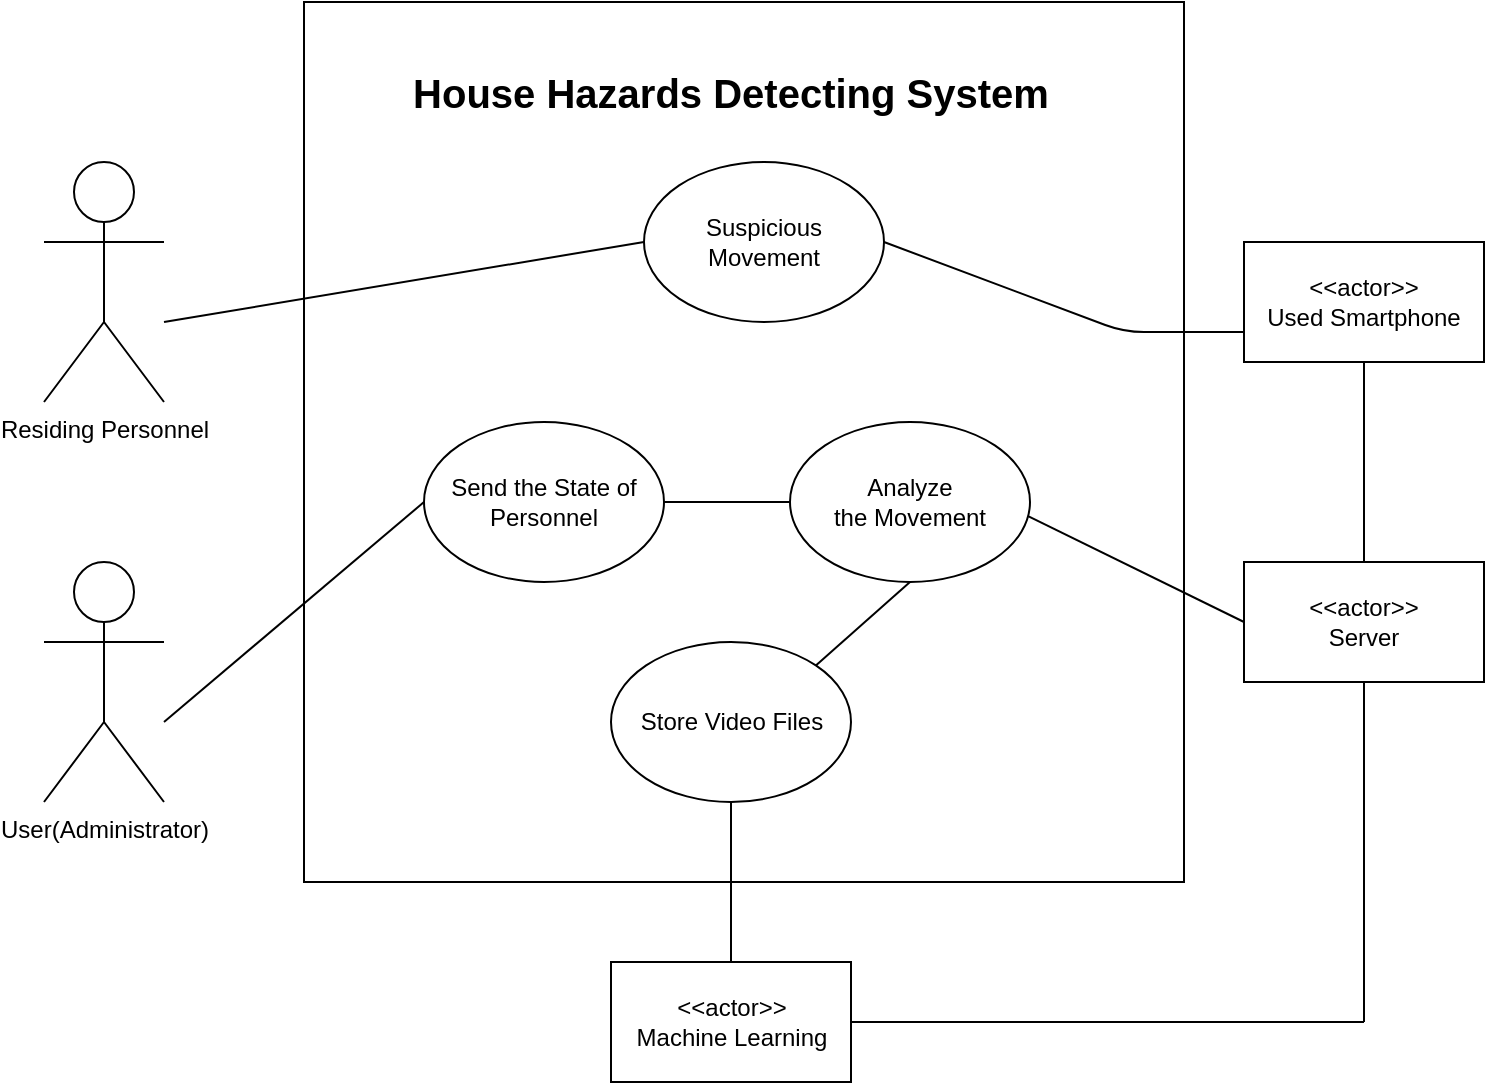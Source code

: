 <mxfile version="10.4.9" type="github"><diagram id="m-Gi7O06_4_BMmox4LSl" name="Page-1"><mxGraphModel dx="1010" dy="579" grid="1" gridSize="10" guides="1" tooltips="1" connect="1" arrows="1" fold="1" page="1" pageScale="1" pageWidth="827" pageHeight="1169" math="0" shadow="0"><root><mxCell id="0"/><mxCell id="1" parent="0"/><mxCell id="2wDLabqYy3lbjl5FjD-1-1" value="" style="rounded=0;whiteSpace=wrap;html=1;" parent="1" vertex="1"><mxGeometry x="170" y="160" width="440" height="440" as="geometry"/></mxCell><mxCell id="2wDLabqYy3lbjl5FjD-1-3" value="User(Administrator)" style="shape=umlActor;verticalLabelPosition=bottom;labelBackgroundColor=#ffffff;verticalAlign=top;html=1;outlineConnect=0;" parent="1" vertex="1"><mxGeometry x="40" y="440" width="60" height="120" as="geometry"/></mxCell><mxCell id="2wDLabqYy3lbjl5FjD-1-5" value="Residing Personnel" style="shape=umlActor;verticalLabelPosition=bottom;labelBackgroundColor=#ffffff;verticalAlign=top;html=1;outlineConnect=0;" parent="1" vertex="1"><mxGeometry x="40" y="240" width="60" height="120" as="geometry"/></mxCell><mxCell id="2wDLabqYy3lbjl5FjD-1-8" value="&lt;b&gt;&lt;font style=&quot;font-size: 20px&quot;&gt;House Hazards Detecting System&lt;/font&gt;&lt;/b&gt;" style="text;html=1;strokeColor=none;fillColor=none;align=center;verticalAlign=middle;whiteSpace=wrap;rounded=0;" parent="1" vertex="1"><mxGeometry x="177" y="170" width="413" height="70" as="geometry"/></mxCell><mxCell id="2wDLabqYy3lbjl5FjD-1-10" value="&lt;div&gt;Suspicious &lt;br&gt;&lt;/div&gt;&lt;div&gt;Movement&lt;/div&gt;" style="ellipse;whiteSpace=wrap;html=1;" parent="1" vertex="1"><mxGeometry x="340" y="240" width="120" height="80" as="geometry"/></mxCell><mxCell id="2wDLabqYy3lbjl5FjD-1-11" value="&lt;div&gt;&amp;lt;&amp;lt;actor&amp;gt;&amp;gt;&lt;br&gt;&lt;/div&gt;&lt;div&gt;Used Smartphone&lt;/div&gt;" style="rounded=0;whiteSpace=wrap;html=1;" parent="1" vertex="1"><mxGeometry x="640" y="280" width="120" height="60" as="geometry"/></mxCell><mxCell id="2wDLabqYy3lbjl5FjD-1-12" value="&lt;div&gt;&amp;lt;&amp;lt;actor&amp;gt;&amp;gt;&lt;/div&gt;&lt;div&gt;Server&lt;br&gt;&lt;/div&gt;" style="rounded=0;whiteSpace=wrap;html=1;" parent="1" vertex="1"><mxGeometry x="640" y="440" width="120" height="60" as="geometry"/></mxCell><mxCell id="2wDLabqYy3lbjl5FjD-1-13" value="Send the State of Personnel" style="ellipse;whiteSpace=wrap;html=1;" parent="1" vertex="1"><mxGeometry x="230" y="370" width="120" height="80" as="geometry"/></mxCell><mxCell id="2wDLabqYy3lbjl5FjD-1-14" value="Store Video Files" style="ellipse;whiteSpace=wrap;html=1;" parent="1" vertex="1"><mxGeometry x="323.5" y="480" width="120" height="80" as="geometry"/></mxCell><mxCell id="2wDLabqYy3lbjl5FjD-1-15" value="&lt;div&gt;Analyze &lt;br&gt;&lt;/div&gt;&lt;div&gt;the Movement&lt;/div&gt;" style="ellipse;whiteSpace=wrap;html=1;" parent="1" vertex="1"><mxGeometry x="413" y="370" width="120" height="80" as="geometry"/></mxCell><mxCell id="snqNHFd14id_Ck7y07m7-1" value="&lt;div&gt;&amp;lt;&amp;lt;actor&amp;gt;&amp;gt;&lt;/div&gt;&lt;div&gt;Machine Learning&lt;br&gt;&lt;/div&gt;" style="rounded=0;whiteSpace=wrap;html=1;" parent="1" vertex="1"><mxGeometry x="323.5" y="640" width="120" height="60" as="geometry"/></mxCell><mxCell id="RGpSP3jqcTiyR8mk5T48-1" value="" style="endArrow=none;html=1;entryX=0;entryY=0.5;entryDx=0;entryDy=0;" edge="1" parent="1" target="2wDLabqYy3lbjl5FjD-1-10"><mxGeometry width="50" height="50" relative="1" as="geometry"><mxPoint x="100" y="320" as="sourcePoint"/><mxPoint x="195" y="285" as="targetPoint"/></mxGeometry></mxCell><mxCell id="RGpSP3jqcTiyR8mk5T48-3" value="" style="endArrow=none;html=1;exitX=1;exitY=0.5;exitDx=0;exitDy=0;entryX=0;entryY=0.75;entryDx=0;entryDy=0;" edge="1" parent="1" source="2wDLabqYy3lbjl5FjD-1-10" target="2wDLabqYy3lbjl5FjD-1-11"><mxGeometry width="50" height="50" relative="1" as="geometry"><mxPoint x="470" y="300" as="sourcePoint"/><mxPoint x="520" y="250" as="targetPoint"/><Array as="points"><mxPoint x="580" y="325"/></Array></mxGeometry></mxCell><mxCell id="RGpSP3jqcTiyR8mk5T48-4" value="" style="endArrow=none;html=1;entryX=0.5;entryY=1;entryDx=0;entryDy=0;exitX=0.5;exitY=0;exitDx=0;exitDy=0;" edge="1" parent="1" source="2wDLabqYy3lbjl5FjD-1-12" target="2wDLabqYy3lbjl5FjD-1-11"><mxGeometry width="50" height="50" relative="1" as="geometry"><mxPoint x="670" y="405" as="sourcePoint"/><mxPoint x="720" y="355" as="targetPoint"/></mxGeometry></mxCell><mxCell id="RGpSP3jqcTiyR8mk5T48-5" value="" style="endArrow=none;html=1;entryX=0;entryY=0.5;entryDx=0;entryDy=0;exitX=0.992;exitY=0.588;exitDx=0;exitDy=0;exitPerimeter=0;" edge="1" parent="1" source="2wDLabqYy3lbjl5FjD-1-15" target="2wDLabqYy3lbjl5FjD-1-12"><mxGeometry width="50" height="50" relative="1" as="geometry"><mxPoint x="533" y="505" as="sourcePoint"/><mxPoint x="583" y="455" as="targetPoint"/></mxGeometry></mxCell><mxCell id="RGpSP3jqcTiyR8mk5T48-6" value="" style="endArrow=none;html=1;entryX=0;entryY=0.5;entryDx=0;entryDy=0;exitX=1;exitY=0.5;exitDx=0;exitDy=0;" edge="1" parent="1" source="2wDLabqYy3lbjl5FjD-1-13" target="2wDLabqYy3lbjl5FjD-1-15"><mxGeometry width="50" height="50" relative="1" as="geometry"><mxPoint x="356.5" y="440" as="sourcePoint"/><mxPoint x="406.5" y="390" as="targetPoint"/></mxGeometry></mxCell><mxCell id="RGpSP3jqcTiyR8mk5T48-7" value="" style="endArrow=none;html=1;entryX=0;entryY=0.5;entryDx=0;entryDy=0;" edge="1" parent="1" target="2wDLabqYy3lbjl5FjD-1-13"><mxGeometry width="50" height="50" relative="1" as="geometry"><mxPoint x="100" y="520" as="sourcePoint"/><mxPoint x="150" y="470" as="targetPoint"/></mxGeometry></mxCell><mxCell id="RGpSP3jqcTiyR8mk5T48-8" value="" style="endArrow=none;html=1;entryX=0.5;entryY=0;entryDx=0;entryDy=0;exitX=0.5;exitY=1;exitDx=0;exitDy=0;" edge="1" parent="1" source="2wDLabqYy3lbjl5FjD-1-14" target="snqNHFd14id_Ck7y07m7-1"><mxGeometry width="50" height="50" relative="1" as="geometry"><mxPoint x="20" y="770" as="sourcePoint"/><mxPoint x="70" y="720" as="targetPoint"/></mxGeometry></mxCell><mxCell id="RGpSP3jqcTiyR8mk5T48-9" value="" style="endArrow=none;html=1;entryX=0.5;entryY=1;entryDx=0;entryDy=0;exitX=1;exitY=0;exitDx=0;exitDy=0;" edge="1" parent="1" source="2wDLabqYy3lbjl5FjD-1-14" target="2wDLabqYy3lbjl5FjD-1-15"><mxGeometry width="50" height="50" relative="1" as="geometry"><mxPoint x="413" y="490" as="sourcePoint"/><mxPoint x="463" y="440" as="targetPoint"/></mxGeometry></mxCell><mxCell id="RGpSP3jqcTiyR8mk5T48-10" value="" style="endArrow=none;html=1;exitX=1;exitY=0.5;exitDx=0;exitDy=0;" edge="1" parent="1" source="snqNHFd14id_Ck7y07m7-1"><mxGeometry width="50" height="50" relative="1" as="geometry"><mxPoint x="490" y="680" as="sourcePoint"/><mxPoint x="700" y="670" as="targetPoint"/></mxGeometry></mxCell><mxCell id="RGpSP3jqcTiyR8mk5T48-11" value="" style="endArrow=none;html=1;entryX=0.5;entryY=1;entryDx=0;entryDy=0;" edge="1" parent="1" target="2wDLabqYy3lbjl5FjD-1-12"><mxGeometry width="50" height="50" relative="1" as="geometry"><mxPoint x="700" y="670" as="sourcePoint"/><mxPoint x="750" y="620" as="targetPoint"/></mxGeometry></mxCell></root></mxGraphModel></diagram></mxfile>